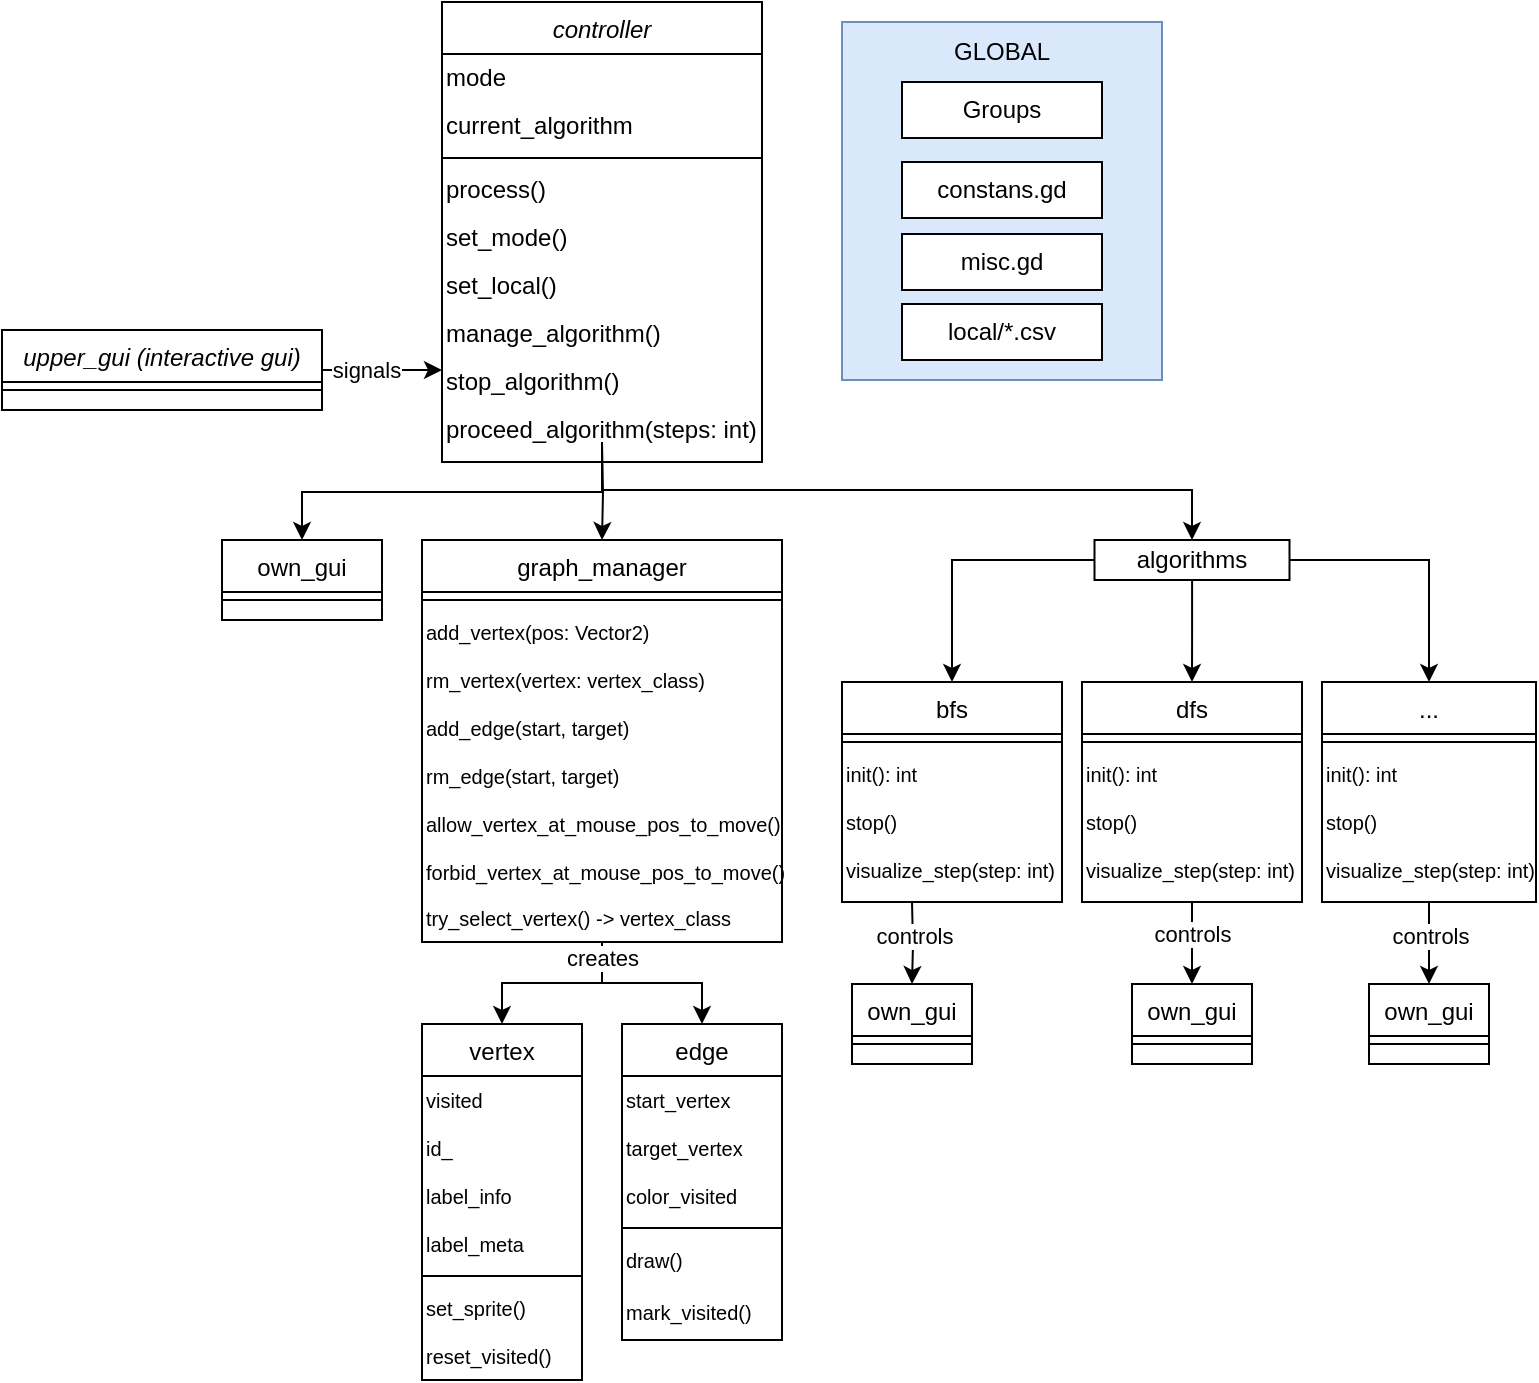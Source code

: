 <mxfile version="24.2.5" type="device">
  <diagram id="C5RBs43oDa-KdzZeNtuy" name="Page-1">
    <mxGraphModel dx="1195" dy="723" grid="1" gridSize="10" guides="1" tooltips="1" connect="1" arrows="1" fold="1" page="1" pageScale="1" pageWidth="827" pageHeight="1169" math="0" shadow="0">
      <root>
        <mxCell id="WIyWlLk6GJQsqaUBKTNV-0" />
        <mxCell id="WIyWlLk6GJQsqaUBKTNV-1" parent="WIyWlLk6GJQsqaUBKTNV-0" />
        <mxCell id="AdW-JNLu7VZzuvOiVRvZ-0" value="" style="whiteSpace=wrap;html=1;fillColor=#dae8fc;strokeColor=#6c8ebf;align=center;" parent="WIyWlLk6GJQsqaUBKTNV-1" vertex="1">
          <mxGeometry x="450" y="50" width="160" height="179" as="geometry" />
        </mxCell>
        <mxCell id="AdW-JNLu7VZzuvOiVRvZ-1" value="controller" style="swimlane;fontStyle=2;align=center;verticalAlign=top;childLayout=stackLayout;horizontal=1;startSize=26;horizontalStack=0;resizeParent=1;resizeLast=0;collapsible=1;marginBottom=0;rounded=0;shadow=0;strokeWidth=1;" parent="WIyWlLk6GJQsqaUBKTNV-1" vertex="1">
          <mxGeometry x="250" y="40" width="160" height="230" as="geometry">
            <mxRectangle x="230" y="140" width="160" height="26" as="alternateBounds" />
          </mxGeometry>
        </mxCell>
        <mxCell id="AdW-JNLu7VZzuvOiVRvZ-2" value="mode" style="text;html=1;align=left;verticalAlign=middle;whiteSpace=wrap;rounded=0;" parent="AdW-JNLu7VZzuvOiVRvZ-1" vertex="1">
          <mxGeometry y="26" width="160" height="24" as="geometry" />
        </mxCell>
        <mxCell id="AdW-JNLu7VZzuvOiVRvZ-3" value="current_algorithm" style="text;html=1;align=left;verticalAlign=middle;whiteSpace=wrap;rounded=0;" parent="AdW-JNLu7VZzuvOiVRvZ-1" vertex="1">
          <mxGeometry y="50" width="160" height="24" as="geometry" />
        </mxCell>
        <mxCell id="AdW-JNLu7VZzuvOiVRvZ-4" value="" style="line;html=1;strokeWidth=1;align=left;verticalAlign=middle;spacingTop=-1;spacingLeft=3;spacingRight=3;rotatable=0;labelPosition=right;points=[];portConstraint=eastwest;" parent="AdW-JNLu7VZzuvOiVRvZ-1" vertex="1">
          <mxGeometry y="74" width="160" height="8" as="geometry" />
        </mxCell>
        <mxCell id="AdW-JNLu7VZzuvOiVRvZ-5" value="process()" style="text;html=1;align=left;verticalAlign=middle;whiteSpace=wrap;rounded=0;" parent="AdW-JNLu7VZzuvOiVRvZ-1" vertex="1">
          <mxGeometry y="82" width="160" height="24" as="geometry" />
        </mxCell>
        <mxCell id="AdW-JNLu7VZzuvOiVRvZ-6" value="set_mode()" style="text;html=1;align=left;verticalAlign=middle;whiteSpace=wrap;rounded=0;" parent="AdW-JNLu7VZzuvOiVRvZ-1" vertex="1">
          <mxGeometry y="106" width="160" height="24" as="geometry" />
        </mxCell>
        <mxCell id="AdW-JNLu7VZzuvOiVRvZ-7" value="set_local()" style="text;html=1;align=left;verticalAlign=middle;whiteSpace=wrap;rounded=0;" parent="AdW-JNLu7VZzuvOiVRvZ-1" vertex="1">
          <mxGeometry y="130" width="160" height="24" as="geometry" />
        </mxCell>
        <mxCell id="AdW-JNLu7VZzuvOiVRvZ-8" value="manage_algorithm()" style="text;html=1;align=left;verticalAlign=middle;whiteSpace=wrap;rounded=0;" parent="AdW-JNLu7VZzuvOiVRvZ-1" vertex="1">
          <mxGeometry y="154" width="160" height="24" as="geometry" />
        </mxCell>
        <mxCell id="AdW-JNLu7VZzuvOiVRvZ-9" value="stop_algorithm()" style="text;html=1;align=left;verticalAlign=middle;whiteSpace=wrap;rounded=0;" parent="AdW-JNLu7VZzuvOiVRvZ-1" vertex="1">
          <mxGeometry y="178" width="160" height="24" as="geometry" />
        </mxCell>
        <mxCell id="AdW-JNLu7VZzuvOiVRvZ-10" value="proceed_algorithm(steps: int)" style="text;html=1;align=left;verticalAlign=middle;whiteSpace=wrap;rounded=0;" parent="AdW-JNLu7VZzuvOiVRvZ-1" vertex="1">
          <mxGeometry y="202" width="160" height="24" as="geometry" />
        </mxCell>
        <mxCell id="AdW-JNLu7VZzuvOiVRvZ-91" style="edgeStyle=orthogonalEdgeStyle;rounded=0;orthogonalLoop=1;jettySize=auto;html=1;entryX=0.5;entryY=0;entryDx=0;entryDy=0;" parent="WIyWlLk6GJQsqaUBKTNV-1" source="AdW-JNLu7VZzuvOiVRvZ-12" target="AdW-JNLu7VZzuvOiVRvZ-50" edge="1">
          <mxGeometry relative="1" as="geometry" />
        </mxCell>
        <mxCell id="AdW-JNLu7VZzuvOiVRvZ-92" style="edgeStyle=orthogonalEdgeStyle;rounded=0;orthogonalLoop=1;jettySize=auto;html=1;entryX=0.5;entryY=0;entryDx=0;entryDy=0;" parent="WIyWlLk6GJQsqaUBKTNV-1" source="AdW-JNLu7VZzuvOiVRvZ-12" target="AdW-JNLu7VZzuvOiVRvZ-52" edge="1">
          <mxGeometry relative="1" as="geometry" />
        </mxCell>
        <mxCell id="AdW-JNLu7VZzuvOiVRvZ-94" value="creates" style="edgeLabel;html=1;align=center;verticalAlign=middle;resizable=0;points=[];" parent="AdW-JNLu7VZzuvOiVRvZ-92" vertex="1" connectable="0">
          <mxGeometry x="-0.835" relative="1" as="geometry">
            <mxPoint as="offset" />
          </mxGeometry>
        </mxCell>
        <mxCell id="AdW-JNLu7VZzuvOiVRvZ-12" value="graph_manager" style="swimlane;fontStyle=0;align=center;verticalAlign=top;childLayout=stackLayout;horizontal=1;startSize=26;horizontalStack=0;resizeParent=1;resizeLast=0;collapsible=1;marginBottom=0;rounded=0;shadow=0;strokeWidth=1;" parent="WIyWlLk6GJQsqaUBKTNV-1" vertex="1">
          <mxGeometry x="240" y="309" width="180" height="201" as="geometry">
            <mxRectangle x="130" y="380" width="160" height="26" as="alternateBounds" />
          </mxGeometry>
        </mxCell>
        <mxCell id="AdW-JNLu7VZzuvOiVRvZ-13" value="" style="line;html=1;strokeWidth=1;align=left;verticalAlign=middle;spacingTop=-1;spacingLeft=3;spacingRight=3;rotatable=0;labelPosition=right;points=[];portConstraint=eastwest;" parent="AdW-JNLu7VZzuvOiVRvZ-12" vertex="1">
          <mxGeometry y="26" width="180" height="8" as="geometry" />
        </mxCell>
        <mxCell id="AdW-JNLu7VZzuvOiVRvZ-14" value="add_vertex(pos: Vector2)" style="text;html=1;align=left;verticalAlign=middle;whiteSpace=wrap;rounded=0;fontSize=10;" parent="AdW-JNLu7VZzuvOiVRvZ-12" vertex="1">
          <mxGeometry y="34" width="180" height="24" as="geometry" />
        </mxCell>
        <mxCell id="AdW-JNLu7VZzuvOiVRvZ-15" value="rm_vertex(vertex: vertex_class)" style="text;html=1;align=left;verticalAlign=middle;whiteSpace=wrap;rounded=0;fontSize=10;" parent="AdW-JNLu7VZzuvOiVRvZ-12" vertex="1">
          <mxGeometry y="58" width="180" height="24" as="geometry" />
        </mxCell>
        <mxCell id="AdW-JNLu7VZzuvOiVRvZ-16" value="add_edge(start, target)" style="text;html=1;align=left;verticalAlign=middle;whiteSpace=wrap;rounded=0;fontSize=10;" parent="AdW-JNLu7VZzuvOiVRvZ-12" vertex="1">
          <mxGeometry y="82" width="180" height="24" as="geometry" />
        </mxCell>
        <mxCell id="AdW-JNLu7VZzuvOiVRvZ-17" value="rm_edge(start, target)" style="text;html=1;align=left;verticalAlign=middle;whiteSpace=wrap;rounded=0;fontSize=10;" parent="AdW-JNLu7VZzuvOiVRvZ-12" vertex="1">
          <mxGeometry y="106" width="180" height="24" as="geometry" />
        </mxCell>
        <mxCell id="AdW-JNLu7VZzuvOiVRvZ-18" value="allow_vertex_at_mouse_pos_to_move()" style="text;html=1;align=left;verticalAlign=middle;whiteSpace=wrap;rounded=0;fontSize=10;" parent="AdW-JNLu7VZzuvOiVRvZ-12" vertex="1">
          <mxGeometry y="130" width="180" height="24" as="geometry" />
        </mxCell>
        <mxCell id="AdW-JNLu7VZzuvOiVRvZ-19" value="forbid_vertex_at_mouse_pos_to_move()" style="text;html=1;align=left;verticalAlign=middle;whiteSpace=wrap;rounded=0;fontSize=10;" parent="AdW-JNLu7VZzuvOiVRvZ-12" vertex="1">
          <mxGeometry y="154" width="180" height="24" as="geometry" />
        </mxCell>
        <mxCell id="AdW-JNLu7VZzuvOiVRvZ-20" value="try_select_vertex() -&amp;gt; vertex_class" style="text;html=1;align=left;verticalAlign=middle;whiteSpace=wrap;rounded=0;fontSize=10;" parent="AdW-JNLu7VZzuvOiVRvZ-12" vertex="1">
          <mxGeometry y="178" width="180" height="22" as="geometry" />
        </mxCell>
        <mxCell id="AdW-JNLu7VZzuvOiVRvZ-22" style="edgeStyle=orthogonalEdgeStyle;rounded=0;orthogonalLoop=1;jettySize=auto;html=1;entryX=0;entryY=0.25;entryDx=0;entryDy=0;" parent="WIyWlLk6GJQsqaUBKTNV-1" source="AdW-JNLu7VZzuvOiVRvZ-24" target="AdW-JNLu7VZzuvOiVRvZ-9" edge="1">
          <mxGeometry relative="1" as="geometry" />
        </mxCell>
        <mxCell id="AdW-JNLu7VZzuvOiVRvZ-23" value="signals" style="edgeLabel;html=1;align=center;verticalAlign=middle;resizable=0;points=[];" parent="AdW-JNLu7VZzuvOiVRvZ-22" vertex="1" connectable="0">
          <mxGeometry x="-0.261" relative="1" as="geometry">
            <mxPoint as="offset" />
          </mxGeometry>
        </mxCell>
        <mxCell id="AdW-JNLu7VZzuvOiVRvZ-24" value="upper_gui (interactive gui)" style="swimlane;fontStyle=2;align=center;verticalAlign=top;childLayout=stackLayout;horizontal=1;startSize=26;horizontalStack=0;resizeParent=1;resizeLast=0;collapsible=1;marginBottom=0;rounded=0;shadow=0;strokeWidth=1;" parent="WIyWlLk6GJQsqaUBKTNV-1" vertex="1">
          <mxGeometry x="30" y="204" width="160" height="40" as="geometry">
            <mxRectangle x="230" y="140" width="160" height="26" as="alternateBounds" />
          </mxGeometry>
        </mxCell>
        <mxCell id="AdW-JNLu7VZzuvOiVRvZ-25" value="" style="line;html=1;strokeWidth=1;align=left;verticalAlign=middle;spacingTop=-1;spacingLeft=3;spacingRight=3;rotatable=0;labelPosition=right;points=[];portConstraint=eastwest;" parent="AdW-JNLu7VZzuvOiVRvZ-24" vertex="1">
          <mxGeometry y="26" width="160" height="8" as="geometry" />
        </mxCell>
        <mxCell id="AdW-JNLu7VZzuvOiVRvZ-26" value="Groups" style="rounded=0;whiteSpace=wrap;html=1;" parent="WIyWlLk6GJQsqaUBKTNV-1" vertex="1">
          <mxGeometry x="480" y="80" width="100" height="28" as="geometry" />
        </mxCell>
        <mxCell id="AdW-JNLu7VZzuvOiVRvZ-27" value="GLOBAL" style="text;html=1;align=center;verticalAlign=middle;whiteSpace=wrap;rounded=0;" parent="WIyWlLk6GJQsqaUBKTNV-1" vertex="1">
          <mxGeometry x="500" y="50" width="60" height="30" as="geometry" />
        </mxCell>
        <mxCell id="AdW-JNLu7VZzuvOiVRvZ-28" value="constans.gd" style="rounded=0;whiteSpace=wrap;html=1;" parent="WIyWlLk6GJQsqaUBKTNV-1" vertex="1">
          <mxGeometry x="480" y="120" width="100" height="28" as="geometry" />
        </mxCell>
        <mxCell id="AdW-JNLu7VZzuvOiVRvZ-29" value="misc.gd" style="rounded=0;whiteSpace=wrap;html=1;" parent="WIyWlLk6GJQsqaUBKTNV-1" vertex="1">
          <mxGeometry x="480" y="156" width="100" height="28" as="geometry" />
        </mxCell>
        <mxCell id="AdW-JNLu7VZzuvOiVRvZ-30" value="bfs" style="swimlane;fontStyle=0;align=center;verticalAlign=top;childLayout=stackLayout;horizontal=1;startSize=26;horizontalStack=0;resizeParent=1;resizeLast=0;collapsible=1;marginBottom=0;rounded=0;shadow=0;strokeWidth=1;" parent="WIyWlLk6GJQsqaUBKTNV-1" vertex="1">
          <mxGeometry x="450" y="380" width="110" height="110" as="geometry">
            <mxRectangle x="340" y="380" width="170" height="26" as="alternateBounds" />
          </mxGeometry>
        </mxCell>
        <mxCell id="AdW-JNLu7VZzuvOiVRvZ-31" value="" style="line;html=1;strokeWidth=1;align=left;verticalAlign=middle;spacingTop=-1;spacingLeft=3;spacingRight=3;rotatable=0;labelPosition=right;points=[];portConstraint=eastwest;" parent="AdW-JNLu7VZzuvOiVRvZ-30" vertex="1">
          <mxGeometry y="26" width="110" height="8" as="geometry" />
        </mxCell>
        <mxCell id="AdW-JNLu7VZzuvOiVRvZ-32" value="init(): int" style="text;html=1;align=left;verticalAlign=middle;whiteSpace=wrap;rounded=0;fontSize=10;" parent="AdW-JNLu7VZzuvOiVRvZ-30" vertex="1">
          <mxGeometry y="34" width="110" height="24" as="geometry" />
        </mxCell>
        <mxCell id="AdW-JNLu7VZzuvOiVRvZ-33" value="stop()" style="text;html=1;align=left;verticalAlign=middle;whiteSpace=wrap;rounded=0;fontSize=10;" parent="AdW-JNLu7VZzuvOiVRvZ-30" vertex="1">
          <mxGeometry y="58" width="110" height="24" as="geometry" />
        </mxCell>
        <mxCell id="AdW-JNLu7VZzuvOiVRvZ-34" value="visualize_step(step: int)" style="text;html=1;align=left;verticalAlign=middle;whiteSpace=wrap;rounded=0;fontSize=10;" parent="AdW-JNLu7VZzuvOiVRvZ-30" vertex="1">
          <mxGeometry y="82" width="110" height="24" as="geometry" />
        </mxCell>
        <mxCell id="AdW-JNLu7VZzuvOiVRvZ-36" style="edgeStyle=orthogonalEdgeStyle;rounded=0;orthogonalLoop=1;jettySize=auto;html=1;entryX=0.5;entryY=0;entryDx=0;entryDy=0;" parent="WIyWlLk6GJQsqaUBKTNV-1" source="AdW-JNLu7VZzuvOiVRvZ-37" target="AdW-JNLu7VZzuvOiVRvZ-58" edge="1">
          <mxGeometry relative="1" as="geometry" />
        </mxCell>
        <mxCell id="W_j0ba7j5jzlYVzj_W75-1" value="controls" style="edgeLabel;html=1;align=center;verticalAlign=middle;resizable=0;points=[];" parent="AdW-JNLu7VZzuvOiVRvZ-36" vertex="1" connectable="0">
          <mxGeometry x="-0.212" y="-1" relative="1" as="geometry">
            <mxPoint x="1" as="offset" />
          </mxGeometry>
        </mxCell>
        <mxCell id="AdW-JNLu7VZzuvOiVRvZ-37" value="dfs" style="swimlane;fontStyle=0;align=center;verticalAlign=top;childLayout=stackLayout;horizontal=1;startSize=26;horizontalStack=0;resizeParent=1;resizeLast=0;collapsible=1;marginBottom=0;rounded=0;shadow=0;strokeWidth=1;" parent="WIyWlLk6GJQsqaUBKTNV-1" vertex="1">
          <mxGeometry x="570" y="380" width="110" height="110" as="geometry">
            <mxRectangle x="340" y="380" width="170" height="26" as="alternateBounds" />
          </mxGeometry>
        </mxCell>
        <mxCell id="AdW-JNLu7VZzuvOiVRvZ-38" value="" style="line;html=1;strokeWidth=1;align=left;verticalAlign=middle;spacingTop=-1;spacingLeft=3;spacingRight=3;rotatable=0;labelPosition=right;points=[];portConstraint=eastwest;" parent="AdW-JNLu7VZzuvOiVRvZ-37" vertex="1">
          <mxGeometry y="26" width="110" height="8" as="geometry" />
        </mxCell>
        <mxCell id="AdW-JNLu7VZzuvOiVRvZ-39" value="init(): int" style="text;html=1;align=left;verticalAlign=middle;whiteSpace=wrap;rounded=0;fontSize=10;" parent="AdW-JNLu7VZzuvOiVRvZ-37" vertex="1">
          <mxGeometry y="34" width="110" height="24" as="geometry" />
        </mxCell>
        <mxCell id="AdW-JNLu7VZzuvOiVRvZ-40" value="stop()" style="text;html=1;align=left;verticalAlign=middle;whiteSpace=wrap;rounded=0;fontSize=10;" parent="AdW-JNLu7VZzuvOiVRvZ-37" vertex="1">
          <mxGeometry y="58" width="110" height="24" as="geometry" />
        </mxCell>
        <mxCell id="AdW-JNLu7VZzuvOiVRvZ-41" value="visualize_step(step: int)" style="text;html=1;align=left;verticalAlign=middle;whiteSpace=wrap;rounded=0;fontSize=10;" parent="AdW-JNLu7VZzuvOiVRvZ-37" vertex="1">
          <mxGeometry y="82" width="110" height="24" as="geometry" />
        </mxCell>
        <mxCell id="AdW-JNLu7VZzuvOiVRvZ-43" style="edgeStyle=orthogonalEdgeStyle;rounded=0;orthogonalLoop=1;jettySize=auto;html=1;entryX=0.5;entryY=0;entryDx=0;entryDy=0;" parent="WIyWlLk6GJQsqaUBKTNV-1" source="AdW-JNLu7VZzuvOiVRvZ-44" target="AdW-JNLu7VZzuvOiVRvZ-60" edge="1">
          <mxGeometry relative="1" as="geometry" />
        </mxCell>
        <mxCell id="W_j0ba7j5jzlYVzj_W75-2" value="controls" style="edgeLabel;html=1;align=center;verticalAlign=middle;resizable=0;points=[];" parent="AdW-JNLu7VZzuvOiVRvZ-43" vertex="1" connectable="0">
          <mxGeometry x="-0.168" relative="1" as="geometry">
            <mxPoint as="offset" />
          </mxGeometry>
        </mxCell>
        <mxCell id="AdW-JNLu7VZzuvOiVRvZ-44" value="..." style="swimlane;fontStyle=0;align=center;verticalAlign=top;childLayout=stackLayout;horizontal=1;startSize=26;horizontalStack=0;resizeParent=1;resizeLast=0;collapsible=1;marginBottom=0;rounded=0;shadow=0;strokeWidth=1;" parent="WIyWlLk6GJQsqaUBKTNV-1" vertex="1">
          <mxGeometry x="690" y="380" width="107" height="110" as="geometry">
            <mxRectangle x="340" y="380" width="170" height="26" as="alternateBounds" />
          </mxGeometry>
        </mxCell>
        <mxCell id="AdW-JNLu7VZzuvOiVRvZ-45" value="" style="line;html=1;strokeWidth=1;align=left;verticalAlign=middle;spacingTop=-1;spacingLeft=3;spacingRight=3;rotatable=0;labelPosition=right;points=[];portConstraint=eastwest;" parent="AdW-JNLu7VZzuvOiVRvZ-44" vertex="1">
          <mxGeometry y="26" width="107" height="8" as="geometry" />
        </mxCell>
        <mxCell id="AdW-JNLu7VZzuvOiVRvZ-46" value="init(): int" style="text;html=1;align=left;verticalAlign=middle;whiteSpace=wrap;rounded=0;fontSize=10;" parent="AdW-JNLu7VZzuvOiVRvZ-44" vertex="1">
          <mxGeometry y="34" width="107" height="24" as="geometry" />
        </mxCell>
        <mxCell id="AdW-JNLu7VZzuvOiVRvZ-47" value="stop()" style="text;html=1;align=left;verticalAlign=middle;whiteSpace=wrap;rounded=0;fontSize=10;" parent="AdW-JNLu7VZzuvOiVRvZ-44" vertex="1">
          <mxGeometry y="58" width="107" height="24" as="geometry" />
        </mxCell>
        <mxCell id="AdW-JNLu7VZzuvOiVRvZ-48" value="visualize_step(step: int)" style="text;html=1;align=left;verticalAlign=middle;whiteSpace=wrap;rounded=0;fontSize=10;" parent="AdW-JNLu7VZzuvOiVRvZ-44" vertex="1">
          <mxGeometry y="82" width="107" height="24" as="geometry" />
        </mxCell>
        <mxCell id="AdW-JNLu7VZzuvOiVRvZ-50" value="vertex" style="swimlane;fontStyle=0;align=center;verticalAlign=top;childLayout=stackLayout;horizontal=1;startSize=26;horizontalStack=0;resizeParent=1;resizeLast=0;collapsible=1;marginBottom=0;rounded=0;shadow=0;strokeWidth=1;" parent="WIyWlLk6GJQsqaUBKTNV-1" vertex="1">
          <mxGeometry x="240" y="551" width="80" height="178" as="geometry">
            <mxRectangle x="340" y="380" width="170" height="26" as="alternateBounds" />
          </mxGeometry>
        </mxCell>
        <mxCell id="AdW-JNLu7VZzuvOiVRvZ-75" value="visited" style="text;html=1;align=left;verticalAlign=middle;whiteSpace=wrap;rounded=0;fontSize=10;" parent="AdW-JNLu7VZzuvOiVRvZ-50" vertex="1">
          <mxGeometry y="26" width="80" height="24" as="geometry" />
        </mxCell>
        <mxCell id="AdW-JNLu7VZzuvOiVRvZ-76" value="id_" style="text;html=1;align=left;verticalAlign=middle;whiteSpace=wrap;rounded=0;fontSize=10;" parent="AdW-JNLu7VZzuvOiVRvZ-50" vertex="1">
          <mxGeometry y="50" width="80" height="24" as="geometry" />
        </mxCell>
        <mxCell id="AdW-JNLu7VZzuvOiVRvZ-77" value="label_info" style="text;html=1;align=left;verticalAlign=middle;whiteSpace=wrap;rounded=0;fontSize=10;" parent="AdW-JNLu7VZzuvOiVRvZ-50" vertex="1">
          <mxGeometry y="74" width="80" height="24" as="geometry" />
        </mxCell>
        <mxCell id="AdW-JNLu7VZzuvOiVRvZ-78" value="label_meta" style="text;html=1;align=left;verticalAlign=middle;whiteSpace=wrap;rounded=0;fontSize=10;" parent="AdW-JNLu7VZzuvOiVRvZ-50" vertex="1">
          <mxGeometry y="98" width="80" height="24" as="geometry" />
        </mxCell>
        <mxCell id="AdW-JNLu7VZzuvOiVRvZ-51" value="" style="line;html=1;strokeWidth=1;align=left;verticalAlign=middle;spacingTop=-1;spacingLeft=3;spacingRight=3;rotatable=0;labelPosition=right;points=[];portConstraint=eastwest;" parent="AdW-JNLu7VZzuvOiVRvZ-50" vertex="1">
          <mxGeometry y="122" width="80" height="8" as="geometry" />
        </mxCell>
        <mxCell id="AdW-JNLu7VZzuvOiVRvZ-80" value="set_sprite()" style="text;html=1;align=left;verticalAlign=middle;whiteSpace=wrap;rounded=0;fontSize=10;" parent="AdW-JNLu7VZzuvOiVRvZ-50" vertex="1">
          <mxGeometry y="130" width="80" height="24" as="geometry" />
        </mxCell>
        <mxCell id="AdW-JNLu7VZzuvOiVRvZ-81" value="reset_visited()" style="text;html=1;align=left;verticalAlign=middle;whiteSpace=wrap;rounded=0;fontSize=10;" parent="AdW-JNLu7VZzuvOiVRvZ-50" vertex="1">
          <mxGeometry y="154" width="80" height="24" as="geometry" />
        </mxCell>
        <mxCell id="AdW-JNLu7VZzuvOiVRvZ-52" value="edge" style="swimlane;fontStyle=0;align=center;verticalAlign=top;childLayout=stackLayout;horizontal=1;startSize=26;horizontalStack=0;resizeParent=1;resizeLast=0;collapsible=1;marginBottom=0;rounded=0;shadow=0;strokeWidth=1;" parent="WIyWlLk6GJQsqaUBKTNV-1" vertex="1">
          <mxGeometry x="340" y="551" width="80" height="158" as="geometry">
            <mxRectangle x="340" y="380" width="170" height="26" as="alternateBounds" />
          </mxGeometry>
        </mxCell>
        <mxCell id="AdW-JNLu7VZzuvOiVRvZ-83" value="start_vertex" style="text;html=1;align=left;verticalAlign=middle;whiteSpace=wrap;rounded=0;fontSize=10;" parent="AdW-JNLu7VZzuvOiVRvZ-52" vertex="1">
          <mxGeometry y="26" width="80" height="24" as="geometry" />
        </mxCell>
        <mxCell id="AdW-JNLu7VZzuvOiVRvZ-84" value="target_vertex" style="text;html=1;align=left;verticalAlign=middle;whiteSpace=wrap;rounded=0;fontSize=10;" parent="AdW-JNLu7VZzuvOiVRvZ-52" vertex="1">
          <mxGeometry y="50" width="80" height="24" as="geometry" />
        </mxCell>
        <mxCell id="AdW-JNLu7VZzuvOiVRvZ-85" value="color_visited" style="text;html=1;align=left;verticalAlign=middle;whiteSpace=wrap;rounded=0;fontSize=10;" parent="AdW-JNLu7VZzuvOiVRvZ-52" vertex="1">
          <mxGeometry y="74" width="80" height="24" as="geometry" />
        </mxCell>
        <mxCell id="AdW-JNLu7VZzuvOiVRvZ-53" value="" style="line;html=1;strokeWidth=1;align=left;verticalAlign=middle;spacingTop=-1;spacingLeft=3;spacingRight=3;rotatable=0;labelPosition=right;points=[];portConstraint=eastwest;" parent="AdW-JNLu7VZzuvOiVRvZ-52" vertex="1">
          <mxGeometry y="98" width="80" height="8" as="geometry" />
        </mxCell>
        <mxCell id="AdW-JNLu7VZzuvOiVRvZ-87" value="draw()" style="text;html=1;align=left;verticalAlign=middle;whiteSpace=wrap;rounded=0;fontSize=10;" parent="AdW-JNLu7VZzuvOiVRvZ-52" vertex="1">
          <mxGeometry y="106" width="80" height="24" as="geometry" />
        </mxCell>
        <mxCell id="AdW-JNLu7VZzuvOiVRvZ-88" value="mark_visited()" style="text;html=1;align=left;verticalAlign=middle;whiteSpace=wrap;rounded=0;fontSize=10;" parent="AdW-JNLu7VZzuvOiVRvZ-52" vertex="1">
          <mxGeometry y="130" width="80" height="28" as="geometry" />
        </mxCell>
        <mxCell id="AdW-JNLu7VZzuvOiVRvZ-54" value="own_gui" style="swimlane;fontStyle=0;align=center;verticalAlign=top;childLayout=stackLayout;horizontal=1;startSize=26;horizontalStack=0;resizeParent=1;resizeLast=0;collapsible=1;marginBottom=0;rounded=0;shadow=0;strokeWidth=1;" parent="WIyWlLk6GJQsqaUBKTNV-1" vertex="1">
          <mxGeometry x="140" y="309" width="80" height="40" as="geometry">
            <mxRectangle x="130" y="380" width="160" height="26" as="alternateBounds" />
          </mxGeometry>
        </mxCell>
        <mxCell id="AdW-JNLu7VZzuvOiVRvZ-55" value="" style="line;html=1;strokeWidth=1;align=left;verticalAlign=middle;spacingTop=-1;spacingLeft=3;spacingRight=3;rotatable=0;labelPosition=right;points=[];portConstraint=eastwest;" parent="AdW-JNLu7VZzuvOiVRvZ-54" vertex="1">
          <mxGeometry y="26" width="80" height="8" as="geometry" />
        </mxCell>
        <mxCell id="AdW-JNLu7VZzuvOiVRvZ-56" value="own_gui" style="swimlane;fontStyle=0;align=center;verticalAlign=top;childLayout=stackLayout;horizontal=1;startSize=26;horizontalStack=0;resizeParent=1;resizeLast=0;collapsible=1;marginBottom=0;rounded=0;shadow=0;strokeWidth=1;" parent="WIyWlLk6GJQsqaUBKTNV-1" vertex="1">
          <mxGeometry x="455" y="531" width="60" height="40" as="geometry">
            <mxRectangle x="420" y="545" width="160" height="26" as="alternateBounds" />
          </mxGeometry>
        </mxCell>
        <mxCell id="AdW-JNLu7VZzuvOiVRvZ-57" value="" style="line;html=1;strokeWidth=1;align=left;verticalAlign=middle;spacingTop=-1;spacingLeft=3;spacingRight=3;rotatable=0;labelPosition=right;points=[];portConstraint=eastwest;" parent="AdW-JNLu7VZzuvOiVRvZ-56" vertex="1">
          <mxGeometry y="26" width="60" height="8" as="geometry" />
        </mxCell>
        <mxCell id="AdW-JNLu7VZzuvOiVRvZ-58" value="own_gui" style="swimlane;fontStyle=0;align=center;verticalAlign=top;childLayout=stackLayout;horizontal=1;startSize=26;horizontalStack=0;resizeParent=1;resizeLast=0;collapsible=1;marginBottom=0;rounded=0;shadow=0;strokeWidth=1;" parent="WIyWlLk6GJQsqaUBKTNV-1" vertex="1">
          <mxGeometry x="595" y="531" width="60" height="40" as="geometry">
            <mxRectangle x="130" y="380" width="160" height="26" as="alternateBounds" />
          </mxGeometry>
        </mxCell>
        <mxCell id="AdW-JNLu7VZzuvOiVRvZ-59" value="" style="line;html=1;strokeWidth=1;align=left;verticalAlign=middle;spacingTop=-1;spacingLeft=3;spacingRight=3;rotatable=0;labelPosition=right;points=[];portConstraint=eastwest;" parent="AdW-JNLu7VZzuvOiVRvZ-58" vertex="1">
          <mxGeometry y="26" width="60" height="8" as="geometry" />
        </mxCell>
        <mxCell id="AdW-JNLu7VZzuvOiVRvZ-60" value="own_gui" style="swimlane;fontStyle=0;align=center;verticalAlign=top;childLayout=stackLayout;horizontal=1;startSize=26;horizontalStack=0;resizeParent=1;resizeLast=0;collapsible=1;marginBottom=0;rounded=0;shadow=0;strokeWidth=1;" parent="WIyWlLk6GJQsqaUBKTNV-1" vertex="1">
          <mxGeometry x="713.5" y="531" width="60" height="40" as="geometry">
            <mxRectangle x="130" y="380" width="160" height="26" as="alternateBounds" />
          </mxGeometry>
        </mxCell>
        <mxCell id="AdW-JNLu7VZzuvOiVRvZ-61" value="" style="line;html=1;strokeWidth=1;align=left;verticalAlign=middle;spacingTop=-1;spacingLeft=3;spacingRight=3;rotatable=0;labelPosition=right;points=[];portConstraint=eastwest;" parent="AdW-JNLu7VZzuvOiVRvZ-60" vertex="1">
          <mxGeometry y="26" width="60" height="8" as="geometry" />
        </mxCell>
        <mxCell id="AdW-JNLu7VZzuvOiVRvZ-62" style="edgeStyle=orthogonalEdgeStyle;rounded=0;orthogonalLoop=1;jettySize=auto;html=1;entryX=0.5;entryY=0;entryDx=0;entryDy=0;" parent="WIyWlLk6GJQsqaUBKTNV-1" source="AdW-JNLu7VZzuvOiVRvZ-65" target="AdW-JNLu7VZzuvOiVRvZ-37" edge="1">
          <mxGeometry relative="1" as="geometry" />
        </mxCell>
        <mxCell id="AdW-JNLu7VZzuvOiVRvZ-63" style="edgeStyle=orthogonalEdgeStyle;rounded=0;orthogonalLoop=1;jettySize=auto;html=1;entryX=0.5;entryY=0;entryDx=0;entryDy=0;" parent="WIyWlLk6GJQsqaUBKTNV-1" source="AdW-JNLu7VZzuvOiVRvZ-65" target="AdW-JNLu7VZzuvOiVRvZ-44" edge="1">
          <mxGeometry relative="1" as="geometry" />
        </mxCell>
        <mxCell id="AdW-JNLu7VZzuvOiVRvZ-64" style="edgeStyle=orthogonalEdgeStyle;rounded=0;orthogonalLoop=1;jettySize=auto;html=1;entryX=0.5;entryY=0;entryDx=0;entryDy=0;" parent="WIyWlLk6GJQsqaUBKTNV-1" source="AdW-JNLu7VZzuvOiVRvZ-65" target="AdW-JNLu7VZzuvOiVRvZ-30" edge="1">
          <mxGeometry relative="1" as="geometry" />
        </mxCell>
        <mxCell id="AdW-JNLu7VZzuvOiVRvZ-65" value="algorithms" style="rounded=0;whiteSpace=wrap;html=1;" parent="WIyWlLk6GJQsqaUBKTNV-1" vertex="1">
          <mxGeometry x="576.25" y="309" width="97.5" height="20" as="geometry" />
        </mxCell>
        <mxCell id="AdW-JNLu7VZzuvOiVRvZ-66" style="edgeStyle=orthogonalEdgeStyle;rounded=0;orthogonalLoop=1;jettySize=auto;html=1;entryX=0.5;entryY=0;entryDx=0;entryDy=0;" parent="WIyWlLk6GJQsqaUBKTNV-1" target="AdW-JNLu7VZzuvOiVRvZ-56" edge="1">
          <mxGeometry relative="1" as="geometry">
            <mxPoint x="485" y="490" as="sourcePoint" />
          </mxGeometry>
        </mxCell>
        <mxCell id="W_j0ba7j5jzlYVzj_W75-0" value="controls" style="edgeLabel;html=1;align=center;verticalAlign=middle;resizable=0;points=[];" parent="AdW-JNLu7VZzuvOiVRvZ-66" vertex="1" connectable="0">
          <mxGeometry x="-0.185" y="-1" relative="1" as="geometry">
            <mxPoint x="1" as="offset" />
          </mxGeometry>
        </mxCell>
        <mxCell id="AdW-JNLu7VZzuvOiVRvZ-67" value="local/*.csv" style="rounded=0;whiteSpace=wrap;html=1;" parent="WIyWlLk6GJQsqaUBKTNV-1" vertex="1">
          <mxGeometry x="480" y="191" width="100" height="28" as="geometry" />
        </mxCell>
        <mxCell id="AdW-JNLu7VZzuvOiVRvZ-68" style="edgeStyle=orthogonalEdgeStyle;rounded=0;orthogonalLoop=1;jettySize=auto;html=1;entryX=0.5;entryY=0;entryDx=0;entryDy=0;" parent="WIyWlLk6GJQsqaUBKTNV-1" target="AdW-JNLu7VZzuvOiVRvZ-12" edge="1">
          <mxGeometry relative="1" as="geometry">
            <mxPoint x="330" y="260" as="sourcePoint" />
          </mxGeometry>
        </mxCell>
        <mxCell id="AdW-JNLu7VZzuvOiVRvZ-69" style="edgeStyle=orthogonalEdgeStyle;rounded=0;orthogonalLoop=1;jettySize=auto;html=1;entryX=0.5;entryY=0;entryDx=0;entryDy=0;" parent="WIyWlLk6GJQsqaUBKTNV-1" target="AdW-JNLu7VZzuvOiVRvZ-54" edge="1">
          <mxGeometry relative="1" as="geometry">
            <Array as="points">
              <mxPoint x="330" y="285" />
              <mxPoint x="180" y="285" />
            </Array>
            <mxPoint x="330" y="260" as="sourcePoint" />
          </mxGeometry>
        </mxCell>
        <mxCell id="OBkpjHqrbM05G_eC-egR-1" style="edgeStyle=orthogonalEdgeStyle;rounded=0;orthogonalLoop=1;jettySize=auto;html=1;entryX=0.5;entryY=0;entryDx=0;entryDy=0;" edge="1" parent="WIyWlLk6GJQsqaUBKTNV-1" target="AdW-JNLu7VZzuvOiVRvZ-65">
          <mxGeometry relative="1" as="geometry">
            <mxPoint x="330" y="260" as="sourcePoint" />
            <Array as="points">
              <mxPoint x="330" y="284" />
              <mxPoint x="625" y="284" />
            </Array>
          </mxGeometry>
        </mxCell>
      </root>
    </mxGraphModel>
  </diagram>
</mxfile>
